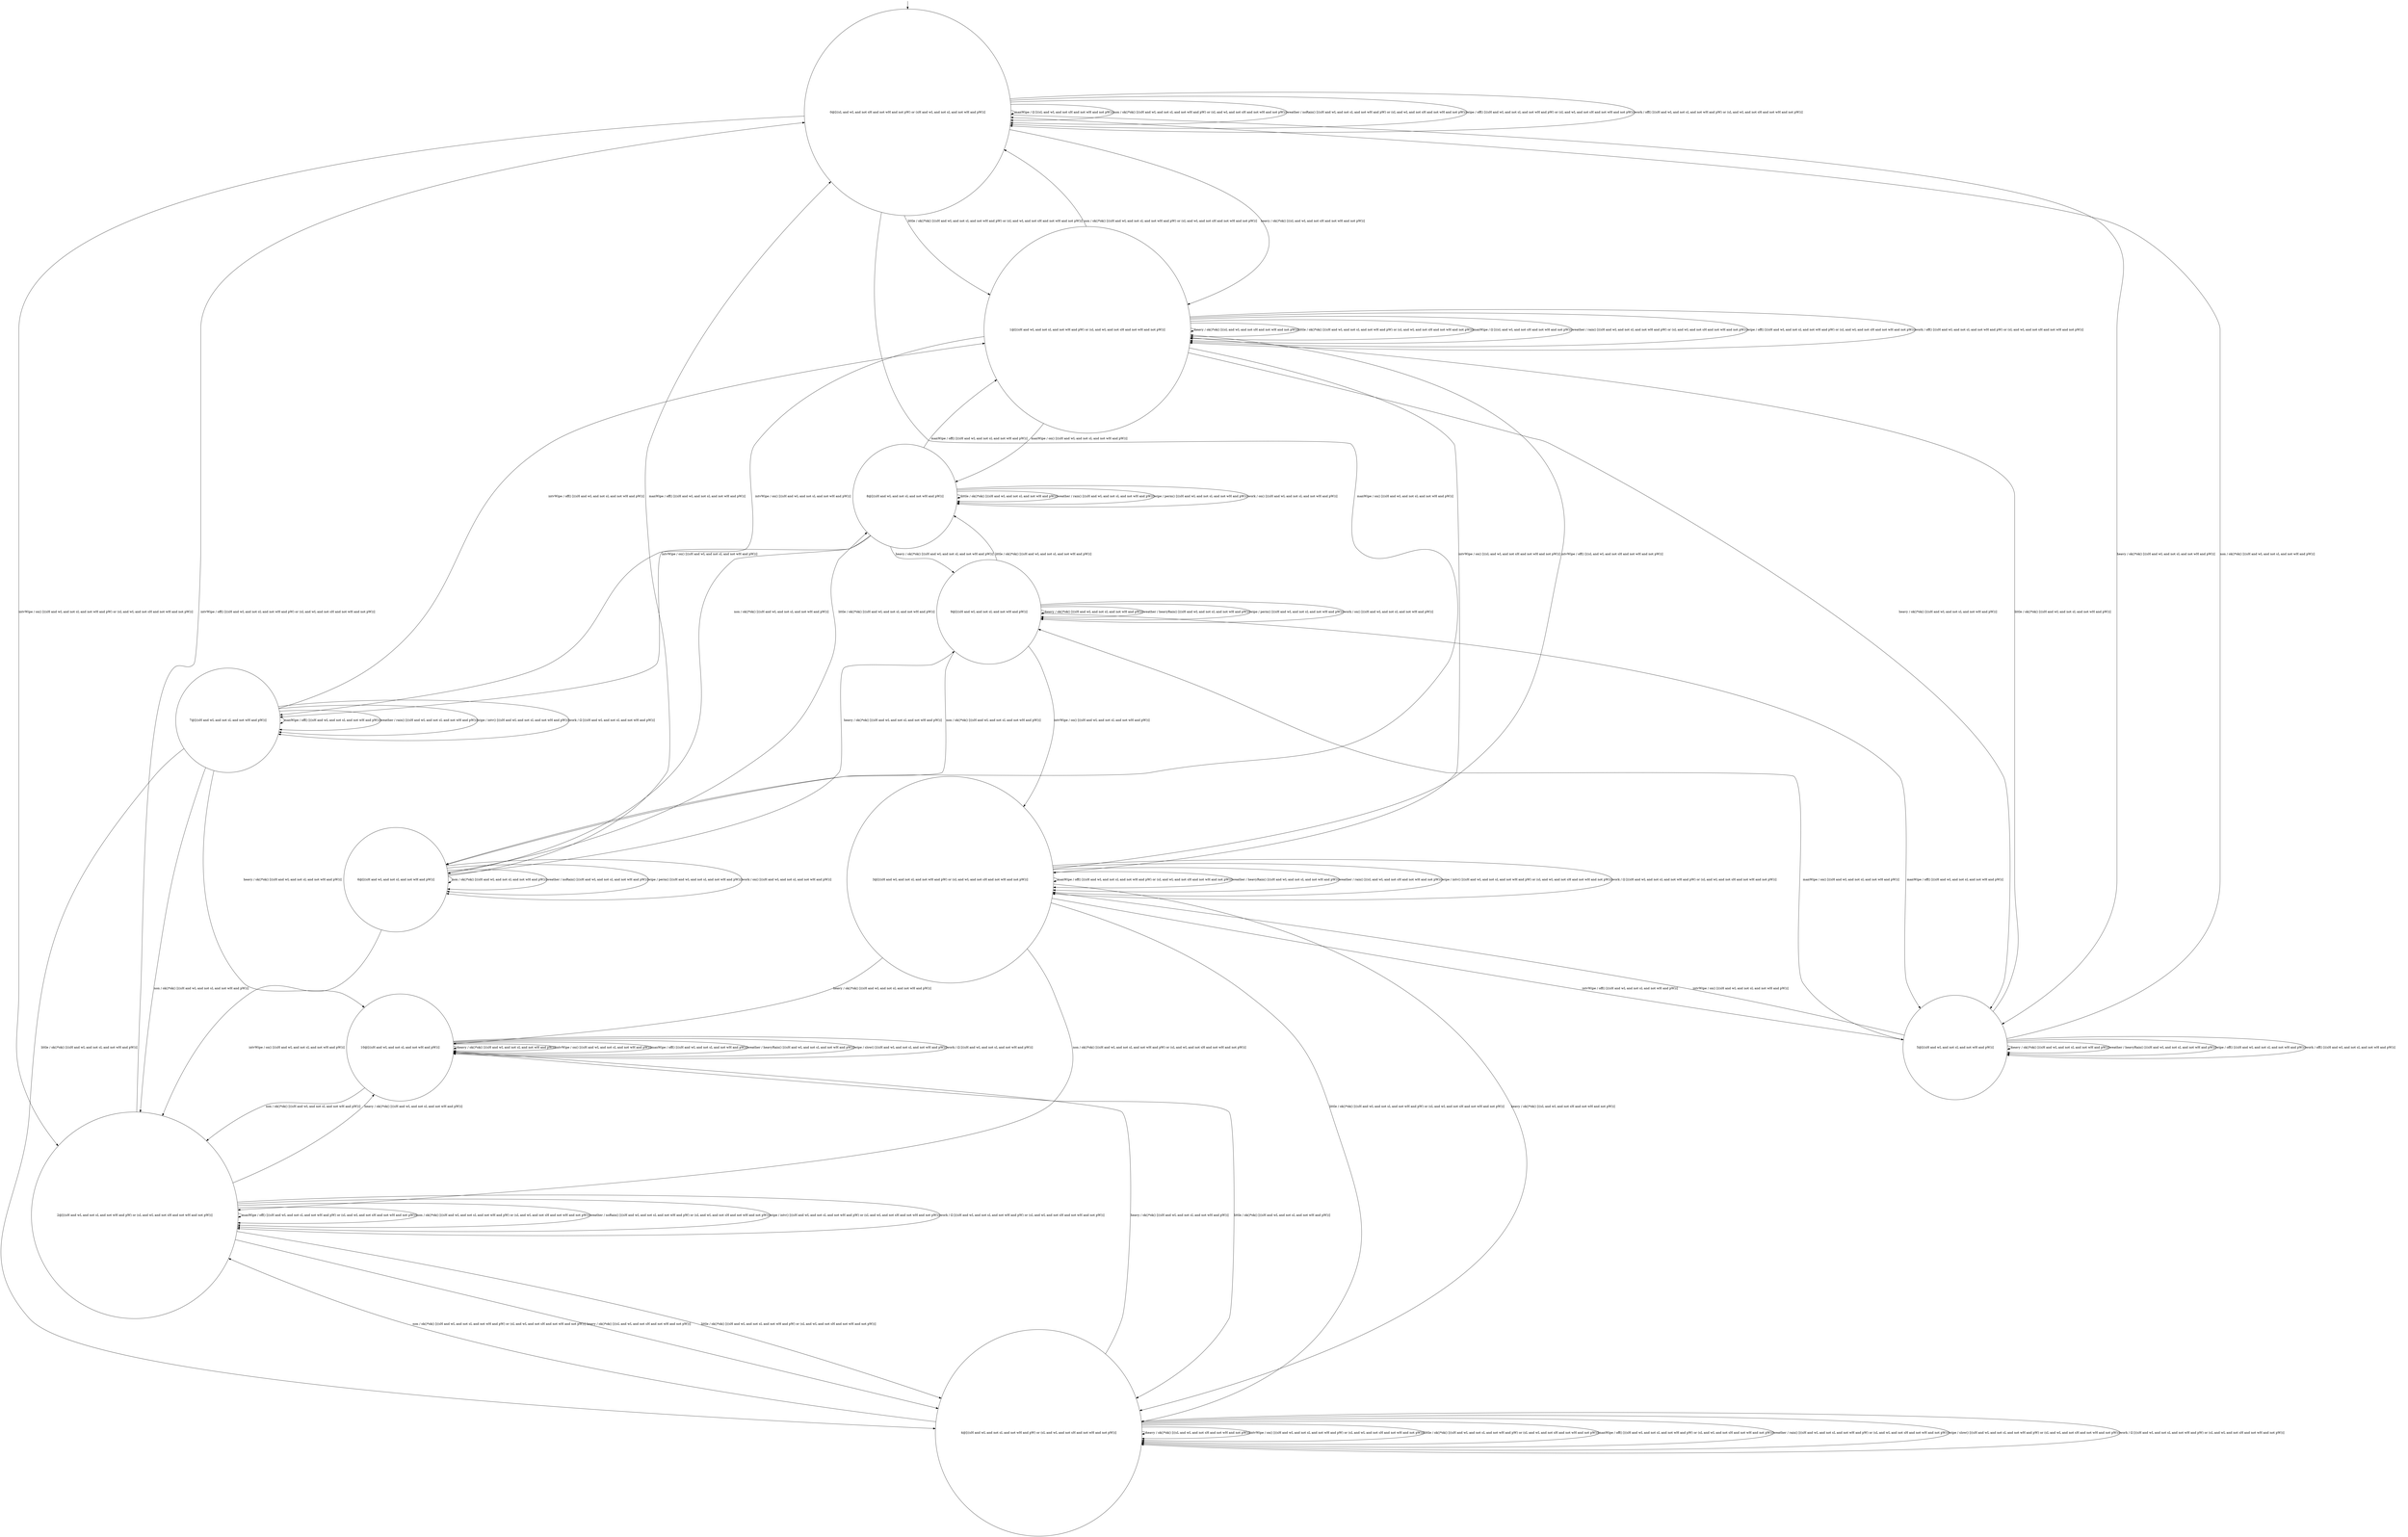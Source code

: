digraph g {
	edge [lblstyle="above, sloped"];
	s0 [shape="circle" label="0@[((sL and wL and not sH and not wH and not pW) or (sH and wL and not sL and not wH and pW))]"];
	s1 [shape="circle" label="1@[((sH and wL and not sL and not wH and pW) or (sL and wL and not sH and not wH and not pW))]"];
	s2 [shape="circle" label="2@[((sH and wL and not sL and not wH and pW) or (sL and wL and not sH and not wH and not pW))]"];
	s3 [shape="circle" label="3@[((sH and wL and not sL and not wH and pW) or (sL and wL and not sH and not wH and not pW))]"];
	s4 [shape="circle" label="4@[((sH and wL and not sL and not wH and pW) or (sL and wL and not sH and not wH and not pW))]"];
	s5 [shape="circle" label="5@[((sH and wL and not sL and not wH and pW))]"];
	s6 [shape="circle" label="6@[((sH and wL and not sL and not wH and pW))]"];
	s7 [shape="circle" label="7@[((sH and wL and not sL and not wH and pW))]"];
	s8 [shape="circle" label="8@[((sH and wL and not sL and not wH and pW))]"];
	s9 [shape="circle" label="9@[((sH and wL and not sL and not wH and pW))]"];
	s10 [shape="circle" label="10@[((sH and wL and not sL and not wH and pW))]"];
	s0 -> s1 [label="heavy / ok()*ok() [((sL and wL and not sH and not wH and not pW))]"];
	s0 -> s5 [label="heavy / ok()*ok() [((sH and wL and not sL and not wH and pW))]"];
	s0 -> s2 [label="intvWipe / on() [((sH and wL and not sL and not wH and pW) or (sL and wL and not sH and not wH and not pW))]"];
	s0 -> s1 [label="little / ok()*ok() [((sH and wL and not sL and not wH and pW) or (sL and wL and not sH and not wH and not pW))]"];
	s0 -> s0 [label="manWipe / Ω [((sL and wL and not sH and not wH and not pW))]"];
	s0 -> s6 [label="manWipe / on() [((sH and wL and not sL and not wH and pW))]"];
	s0 -> s0 [label="non / ok()*ok() [((sH and wL and not sL and not wH and pW) or (sL and wL and not sH and not wH and not pW))]"];
	s0 -> s0 [label="weather / noRain() [((sH and wL and not sL and not wH and pW) or (sL and wL and not sH and not wH and not pW))]"];
	s0 -> s0 [label="wipe / off() [((sH and wL and not sL and not wH and pW) or (sL and wL and not sH and not wH and not pW))]"];
	s0 -> s0 [label="work / off() [((sH and wL and not sL and not wH and pW) or (sL and wL and not sH and not wH and not pW))]"];
	s1 -> s5 [label="heavy / ok()*ok() [((sH and wL and not sL and not wH and pW))]"];
	s1 -> s1 [label="heavy / ok()*ok() [((sL and wL and not sH and not wH and not pW))]"];
	s1 -> s3 [label="intvWipe / on() [((sL and wL and not sH and not wH and not pW))]"];
	s1 -> s7 [label="intvWipe / on() [((sH and wL and not sL and not wH and pW))]"];
	s1 -> s1 [label="little / ok()*ok() [((sH and wL and not sL and not wH and pW) or (sL and wL and not sH and not wH and not pW))]"];
	s1 -> s1 [label="manWipe / Ω [((sL and wL and not sH and not wH and not pW))]"];
	s1 -> s8 [label="manWipe / on() [((sH and wL and not sL and not wH and pW))]"];
	s1 -> s0 [label="non / ok()*ok() [((sH and wL and not sL and not wH and pW) or (sL and wL and not sH and not wH and not pW))]"];
	s1 -> s1 [label="weather / rain() [((sH and wL and not sL and not wH and pW) or (sL and wL and not sH and not wH and not pW))]"];
	s1 -> s1 [label="wipe / off() [((sH and wL and not sL and not wH and pW) or (sL and wL and not sH and not wH and not pW))]"];
	s1 -> s1 [label="work / off() [((sH and wL and not sL and not wH and pW) or (sL and wL and not sH and not wH and not pW))]"];
	s2 -> s10 [label="heavy / ok()*ok() [((sH and wL and not sL and not wH and pW))]"];
	s2 -> s4 [label="heavy / ok()*ok() [((sL and wL and not sH and not wH and not pW))]"];
	s2 -> s0 [label="intvWipe / off() [((sH and wL and not sL and not wH and pW) or (sL and wL and not sH and not wH and not pW))]"];
	s2 -> s4 [label="little / ok()*ok() [((sH and wL and not sL and not wH and pW) or (sL and wL and not sH and not wH and not pW))]"];
	s2 -> s2 [label="manWipe / off() [((sH and wL and not sL and not wH and pW) or (sL and wL and not sH and not wH and not pW))]"];
	s2 -> s2 [label="non / ok()*ok() [((sH and wL and not sL and not wH and pW) or (sL and wL and not sH and not wH and not pW))]"];
	s2 -> s2 [label="weather / noRain() [((sH and wL and not sL and not wH and pW) or (sL and wL and not sH and not wH and not pW))]"];
	s2 -> s2 [label="wipe / intv() [((sH and wL and not sL and not wH and pW) or (sL and wL and not sH and not wH and not pW))]"];
	s2 -> s2 [label="work / Ω [((sH and wL and not sL and not wH and pW) or (sL and wL and not sH and not wH and not pW))]"];
	s3 -> s4 [label="heavy / ok()*ok() [((sL and wL and not sH and not wH and not pW))]"];
	s3 -> s10 [label="heavy / ok()*ok() [((sH and wL and not sL and not wH and pW))]"];
	s3 -> s5 [label="intvWipe / off() [((sH and wL and not sL and not wH and pW))]"];
	s3 -> s1 [label="intvWipe / off() [((sL and wL and not sH and not wH and not pW))]"];
	s3 -> s4 [label="little / ok()*ok() [((sH and wL and not sL and not wH and pW) or (sL and wL and not sH and not wH and not pW))]"];
	s3 -> s3 [label="manWipe / off() [((sH and wL and not sL and not wH and pW) or (sL and wL and not sH and not wH and not pW))]"];
	s3 -> s2 [label="non / ok()*ok() [((sH and wL and not sL and not wH and pW) or (sL and wL and not sH and not wH and not pW))]"];
	s3 -> s3 [label="weather / heavyRain() [((sH and wL and not sL and not wH and pW))]"];
	s3 -> s3 [label="weather / rain() [((sL and wL and not sH and not wH and not pW))]"];
	s3 -> s3 [label="wipe / intv() [((sH and wL and not sL and not wH and pW) or (sL and wL and not sH and not wH and not pW))]"];
	s3 -> s3 [label="work / Ω [((sH and wL and not sL and not wH and pW) or (sL and wL and not sH and not wH and not pW))]"];
	s4 -> s10 [label="heavy / ok()*ok() [((sH and wL and not sL and not wH and pW))]"];
	s4 -> s4 [label="heavy / ok()*ok() [((sL and wL and not sH and not wH and not pW))]"];
	s4 -> s4 [label="intvWipe / on() [((sH and wL and not sL and not wH and pW) or (sL and wL and not sH and not wH and not pW))]"];
	s4 -> s4 [label="little / ok()*ok() [((sH and wL and not sL and not wH and pW) or (sL and wL and not sH and not wH and not pW))]"];
	s4 -> s4 [label="manWipe / off() [((sH and wL and not sL and not wH and pW) or (sL and wL and not sH and not wH and not pW))]"];
	s4 -> s2 [label="non / ok()*ok() [((sH and wL and not sL and not wH and pW) or (sL and wL and not sH and not wH and not pW))]"];
	s4 -> s4 [label="weather / rain() [((sH and wL and not sL and not wH and pW) or (sL and wL and not sH and not wH and not pW))]"];
	s4 -> s4 [label="wipe / slow() [((sH and wL and not sL and not wH and pW) or (sL and wL and not sH and not wH and not pW))]"];
	s4 -> s4 [label="work / Ω [((sH and wL and not sL and not wH and pW) or (sL and wL and not sH and not wH and not pW))]"];
	s5 -> s5 [label="heavy / ok()*ok() [((sH and wL and not sL and not wH and pW))]"];
	s5 -> s3 [label="intvWipe / on() [((sH and wL and not sL and not wH and pW))]"];
	s5 -> s1 [label="little / ok()*ok() [((sH and wL and not sL and not wH and pW))]"];
	s5 -> s9 [label="manWipe / on() [((sH and wL and not sL and not wH and pW))]"];
	s5 -> s0 [label="non / ok()*ok() [((sH and wL and not sL and not wH and pW))]"];
	s5 -> s5 [label="weather / heavyRain() [((sH and wL and not sL and not wH and pW))]"];
	s5 -> s5 [label="wipe / off() [((sH and wL and not sL and not wH and pW))]"];
	s5 -> s5 [label="work / off() [((sH and wL and not sL and not wH and pW))]"];
	s6 -> s9 [label="heavy / ok()*ok() [((sH and wL and not sL and not wH and pW))]"];
	s6 -> s2 [label="intvWipe / on() [((sH and wL and not sL and not wH and pW))]"];
	s6 -> s8 [label="little / ok()*ok() [((sH and wL and not sL and not wH and pW))]"];
	s6 -> s0 [label="manWipe / off() [((sH and wL and not sL and not wH and pW))]"];
	s6 -> s6 [label="non / ok()*ok() [((sH and wL and not sL and not wH and pW))]"];
	s6 -> s6 [label="weather / noRain() [((sH and wL and not sL and not wH and pW))]"];
	s6 -> s6 [label="wipe / perm() [((sH and wL and not sL and not wH and pW))]"];
	s6 -> s6 [label="work / on() [((sH and wL and not sL and not wH and pW))]"];
	s7 -> s10 [label="heavy / ok()*ok() [((sH and wL and not sL and not wH and pW))]"];
	s7 -> s1 [label="intvWipe / off() [((sH and wL and not sL and not wH and pW))]"];
	s7 -> s4 [label="little / ok()*ok() [((sH and wL and not sL and not wH and pW))]"];
	s7 -> s7 [label="manWipe / off() [((sH and wL and not sL and not wH and pW))]"];
	s7 -> s2 [label="non / ok()*ok() [((sH and wL and not sL and not wH and pW))]"];
	s7 -> s7 [label="weather / rain() [((sH and wL and not sL and not wH and pW))]"];
	s7 -> s7 [label="wipe / intv() [((sH and wL and not sL and not wH and pW))]"];
	s7 -> s7 [label="work / Ω [((sH and wL and not sL and not wH and pW))]"];
	s8 -> s9 [label="heavy / ok()*ok() [((sH and wL and not sL and not wH and pW))]"];
	s8 -> s7 [label="intvWipe / on() [((sH and wL and not sL and not wH and pW))]"];
	s8 -> s8 [label="little / ok()*ok() [((sH and wL and not sL and not wH and pW))]"];
	s8 -> s1 [label="manWipe / off() [((sH and wL and not sL and not wH and pW))]"];
	s8 -> s6 [label="non / ok()*ok() [((sH and wL and not sL and not wH and pW))]"];
	s8 -> s8 [label="weather / rain() [((sH and wL and not sL and not wH and pW))]"];
	s8 -> s8 [label="wipe / perm() [((sH and wL and not sL and not wH and pW))]"];
	s8 -> s8 [label="work / on() [((sH and wL and not sL and not wH and pW))]"];
	s9 -> s9 [label="heavy / ok()*ok() [((sH and wL and not sL and not wH and pW))]"];
	s9 -> s3 [label="intvWipe / on() [((sH and wL and not sL and not wH and pW))]"];
	s9 -> s8 [label="little / ok()*ok() [((sH and wL and not sL and not wH and pW))]"];
	s9 -> s5 [label="manWipe / off() [((sH and wL and not sL and not wH and pW))]"];
	s9 -> s6 [label="non / ok()*ok() [((sH and wL and not sL and not wH and pW))]"];
	s9 -> s9 [label="weather / heavyRain() [((sH and wL and not sL and not wH and pW))]"];
	s9 -> s9 [label="wipe / perm() [((sH and wL and not sL and not wH and pW))]"];
	s9 -> s9 [label="work / on() [((sH and wL and not sL and not wH and pW))]"];
	s10 -> s10 [label="heavy / ok()*ok() [((sH and wL and not sL and not wH and pW))]"];
	s10 -> s10 [label="intvWipe / on() [((sH and wL and not sL and not wH and pW))]"];
	s10 -> s4 [label="little / ok()*ok() [((sH and wL and not sL and not wH and pW))]"];
	s10 -> s10 [label="manWipe / off() [((sH and wL and not sL and not wH and pW))]"];
	s10 -> s2 [label="non / ok()*ok() [((sH and wL and not sL and not wH and pW))]"];
	s10 -> s10 [label="weather / heavyRain() [((sH and wL and not sL and not wH and pW))]"];
	s10 -> s10 [label="wipe / slow() [((sH and wL and not sL and not wH and pW))]"];
	s10 -> s10 [label="work / Ω [((sH and wL and not sL and not wH and pW))]"];
	__start0 [label="" shape="none" width="0" height="0"];
	__start0 -> s0;
}